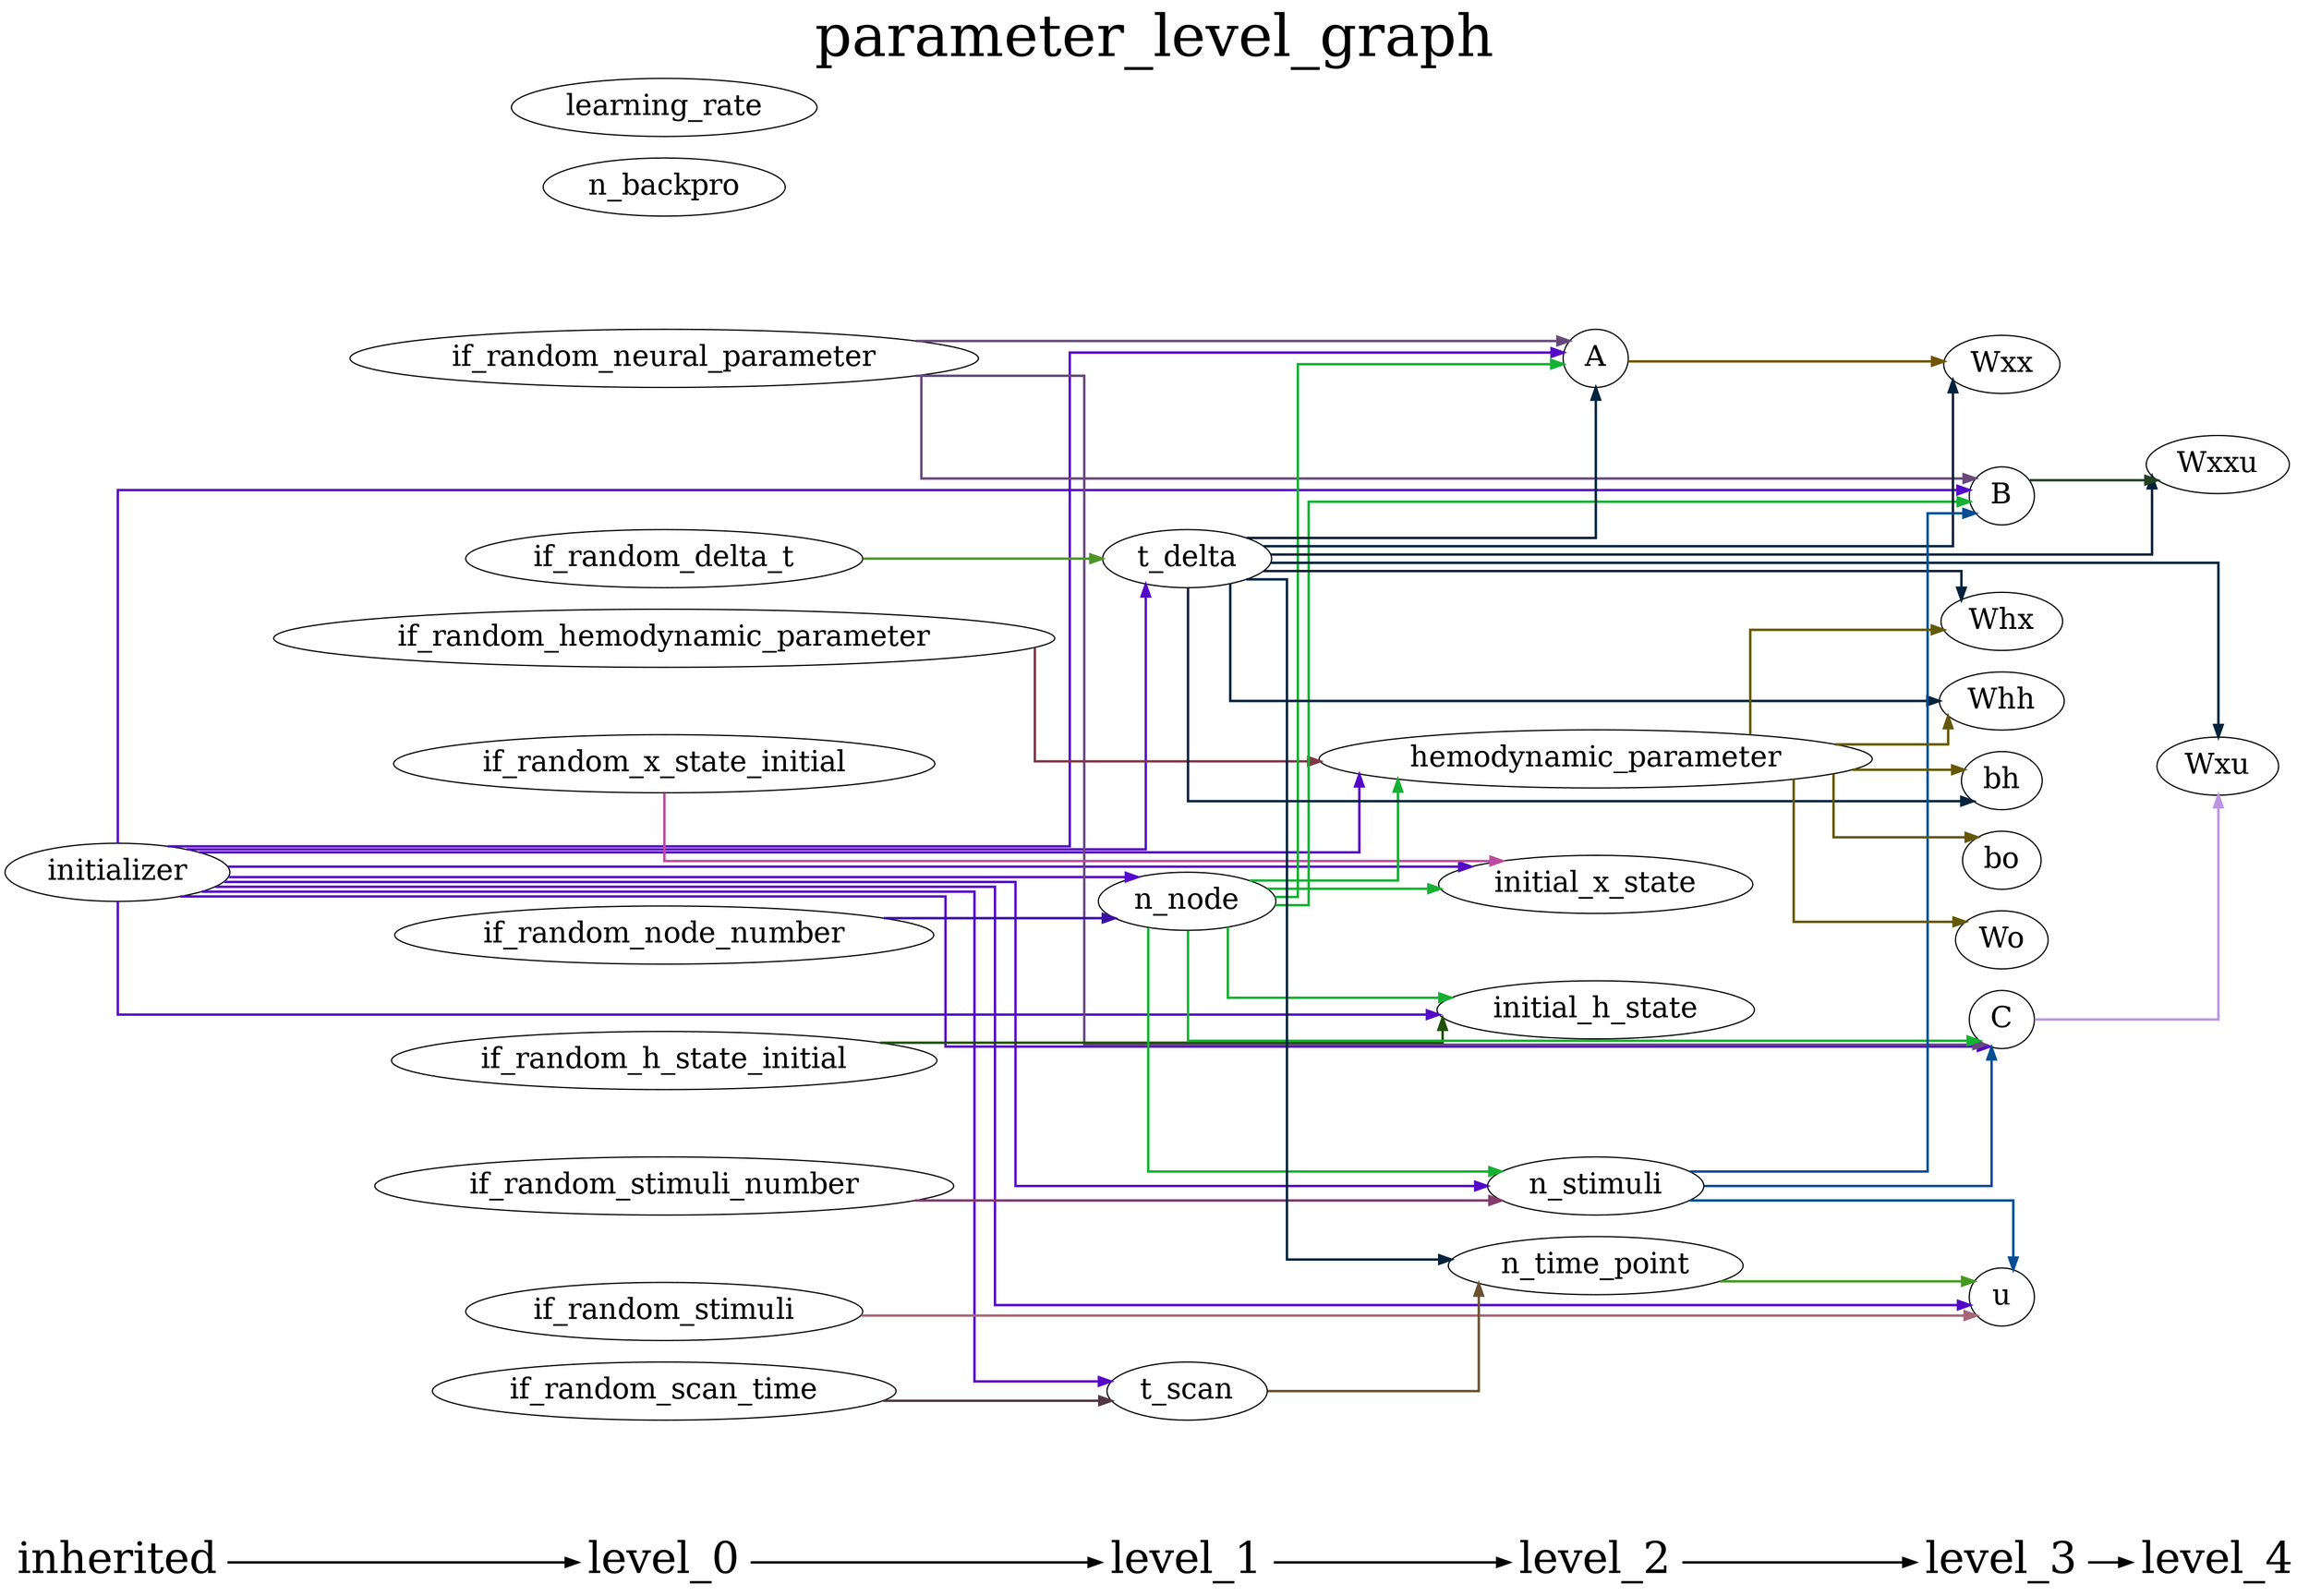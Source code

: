 digraph G {
          splines=ortho;
          fontsize = 48;
          rankdir = "LR";
          node[fontsize=24];
          edge[penwidth=2];
          {
          node [shape=plaintext fontsize=36];
          inherited -> 
          level_0 -> 
          level_1 -> 
          level_2 -> 
          level_3 -> 
          level_4
          }
          {rank = same;
          inherited;
          initializer;
          }
          {rank = same;
          level_0;
          if_random_neural_parameter;
          if_random_hemodynamic_parameter;
          if_random_x_state_initial;
          if_random_h_state_initial;
          if_random_stimuli;
          if_random_node_number;
          if_random_stimuli_number;
          if_random_delta_t;
          if_random_scan_time;
          n_backpro;
          learning_rate;
          }
          {rank = same;
          level_1;
          n_node;
          t_delta;
          t_scan;
          }
          {rank = same;
          level_2;
          n_time_point;
          n_stimuli;
          A;
          hemodynamic_parameter;
          initial_x_state;
          initial_h_state;
          }
          {rank = same;
          level_3;
          u;
          B;
          C;
          Wxx;
          Whx;
          Whh;
          bh;
          Wo;
          bo;
          }
          {rank = same;
          level_4;
          Wxxu;
          Wxu;
          }
          n_backpro ;
          if_random_h_state_initial -> initial_h_state [color="#1E5106"];
          initializer -> n_node [color="#5509C8"];
          initializer -> t_scan [color="#5509C8"];
          initializer -> B [color="#5509C8"];
          initializer -> initial_h_state [color="#5509C8"];
          initializer -> hemodynamic_parameter [color="#5509C8"];
          initializer -> C [color="#5509C8"];
          initializer -> t_delta [color="#5509C8"];
          initializer -> A [color="#5509C8"];
          initializer -> n_stimuli [color="#5509C8"];
          initializer -> initial_x_state [color="#5509C8"];
          initializer -> u [color="#5509C8"];
          bo ;
          if_random_hemodynamic_parameter -> hemodynamic_parameter [color="#853444"];
          n_node -> B [color="#14B132"];
          n_node -> initial_h_state [color="#14B132"];
          n_node -> hemodynamic_parameter [color="#14B132"];
          n_node -> C [color="#14B132"];
          n_node -> A [color="#14B132"];
          n_node -> n_stimuli [color="#14B132"];
          n_node -> initial_x_state [color="#14B132"];
          u ;
          n_time_point -> u [color="#429A1C"];
          Wxx ;
          t_scan -> n_time_point [color="#6B5131"];
          t_delta -> n_time_point [color="#00223C"];
          t_delta -> Wxx [color="#00223C"];
          t_delta -> Wxu [color="#00223C"];
          t_delta -> Whh [color="#00223C"];
          t_delta -> Wxxu [color="#00223C"];
          t_delta -> A [color="#00223C"];
          t_delta -> bh [color="#00223C"];
          t_delta -> Whx [color="#00223C"];
          if_random_delta_t -> t_delta [color="#4C952A"];
          hemodynamic_parameter -> Wo [color="#645802"];
          hemodynamic_parameter -> bo [color="#645802"];
          hemodynamic_parameter -> Whh [color="#645802"];
          hemodynamic_parameter -> bh [color="#645802"];
          hemodynamic_parameter -> Whx [color="#645802"];
          if_random_neural_parameter -> B [color="#68497C"];
          if_random_neural_parameter -> C [color="#68497C"];
          if_random_neural_parameter -> A [color="#68497C"];
          initial_h_state ;
          B -> Wxxu [color="#204122"];
          C -> Wxu [color="#BB94E3"];
          if_random_stimuli -> u [color="#A76675"];
          Wxxu ;
          Wxu ;
          Whh ;
          if_random_x_state_initial -> initial_x_state [color="#BE4AA0"];
          bh ;
          A -> Wxx [color="#715504"];
          if_random_scan_time -> t_scan [color="#523743"];
          if_random_node_number -> n_node [color="#3A0EA7"];
          learning_rate ;
          n_stimuli -> B [color="#004E94"];
          n_stimuli -> C [color="#004E94"];
          n_stimuli -> u [color="#004E94"];
          initial_x_state ;
          Whx ;
          if_random_stimuli_number -> n_stimuli [color="#843B6A"];
          Wo ;
          labelloc = "t";
          label = "parameter_level_graph";
}